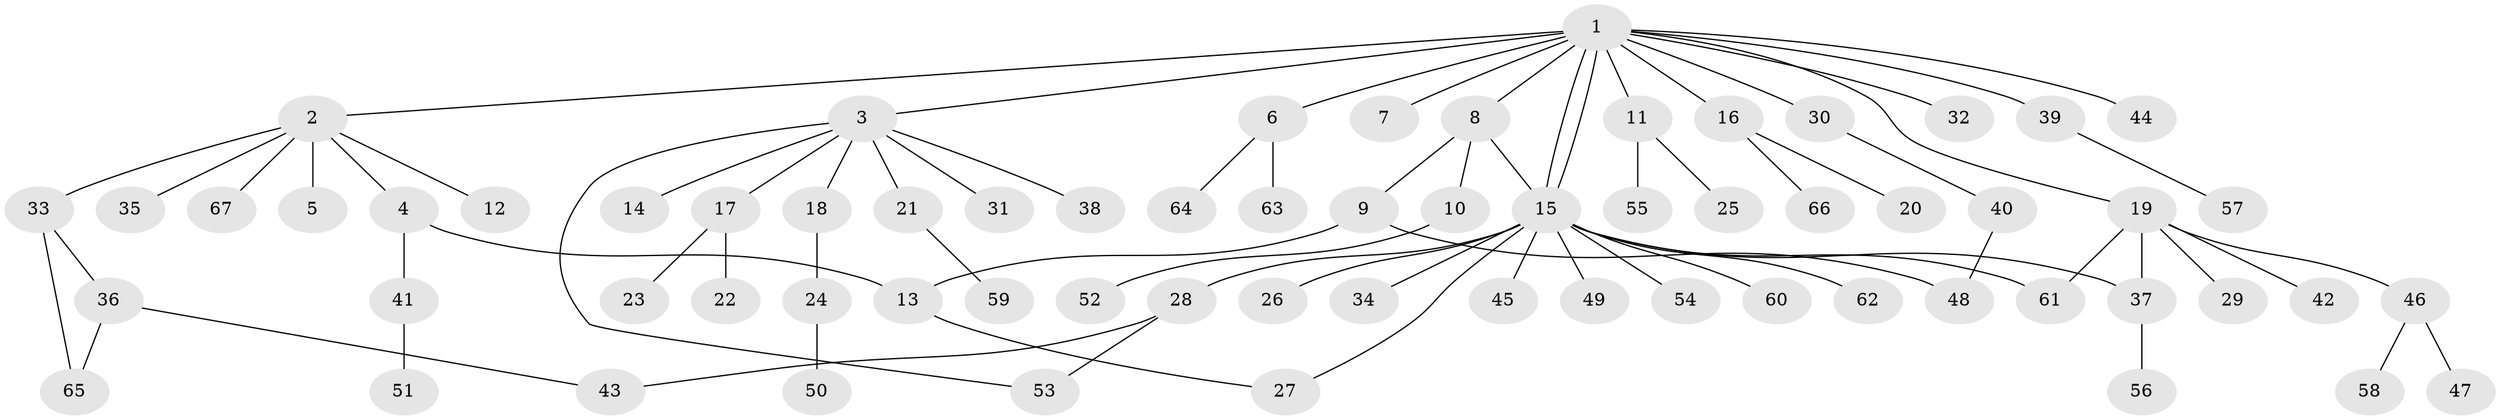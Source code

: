 // coarse degree distribution, {12: 0.0425531914893617, 6: 0.02127659574468085, 7: 0.02127659574468085, 3: 0.0851063829787234, 1: 0.5106382978723404, 2: 0.2765957446808511, 4: 0.02127659574468085, 5: 0.02127659574468085}
// Generated by graph-tools (version 1.1) at 2025/50/03/04/25 22:50:21]
// undirected, 67 vertices, 76 edges
graph export_dot {
  node [color=gray90,style=filled];
  1;
  2;
  3;
  4;
  5;
  6;
  7;
  8;
  9;
  10;
  11;
  12;
  13;
  14;
  15;
  16;
  17;
  18;
  19;
  20;
  21;
  22;
  23;
  24;
  25;
  26;
  27;
  28;
  29;
  30;
  31;
  32;
  33;
  34;
  35;
  36;
  37;
  38;
  39;
  40;
  41;
  42;
  43;
  44;
  45;
  46;
  47;
  48;
  49;
  50;
  51;
  52;
  53;
  54;
  55;
  56;
  57;
  58;
  59;
  60;
  61;
  62;
  63;
  64;
  65;
  66;
  67;
  1 -- 2;
  1 -- 3;
  1 -- 6;
  1 -- 7;
  1 -- 8;
  1 -- 11;
  1 -- 15;
  1 -- 15;
  1 -- 16;
  1 -- 19;
  1 -- 30;
  1 -- 32;
  1 -- 39;
  1 -- 44;
  2 -- 4;
  2 -- 5;
  2 -- 12;
  2 -- 33;
  2 -- 35;
  2 -- 67;
  3 -- 14;
  3 -- 17;
  3 -- 18;
  3 -- 21;
  3 -- 31;
  3 -- 38;
  3 -- 53;
  4 -- 13;
  4 -- 41;
  6 -- 63;
  6 -- 64;
  8 -- 9;
  8 -- 10;
  8 -- 15;
  9 -- 13;
  9 -- 48;
  10 -- 52;
  11 -- 25;
  11 -- 55;
  13 -- 27;
  15 -- 26;
  15 -- 27;
  15 -- 28;
  15 -- 34;
  15 -- 37;
  15 -- 45;
  15 -- 49;
  15 -- 54;
  15 -- 60;
  15 -- 61;
  15 -- 62;
  16 -- 20;
  16 -- 66;
  17 -- 22;
  17 -- 23;
  18 -- 24;
  19 -- 29;
  19 -- 37;
  19 -- 42;
  19 -- 46;
  19 -- 61;
  21 -- 59;
  24 -- 50;
  28 -- 43;
  28 -- 53;
  30 -- 40;
  33 -- 36;
  33 -- 65;
  36 -- 43;
  36 -- 65;
  37 -- 56;
  39 -- 57;
  40 -- 48;
  41 -- 51;
  46 -- 47;
  46 -- 58;
}

